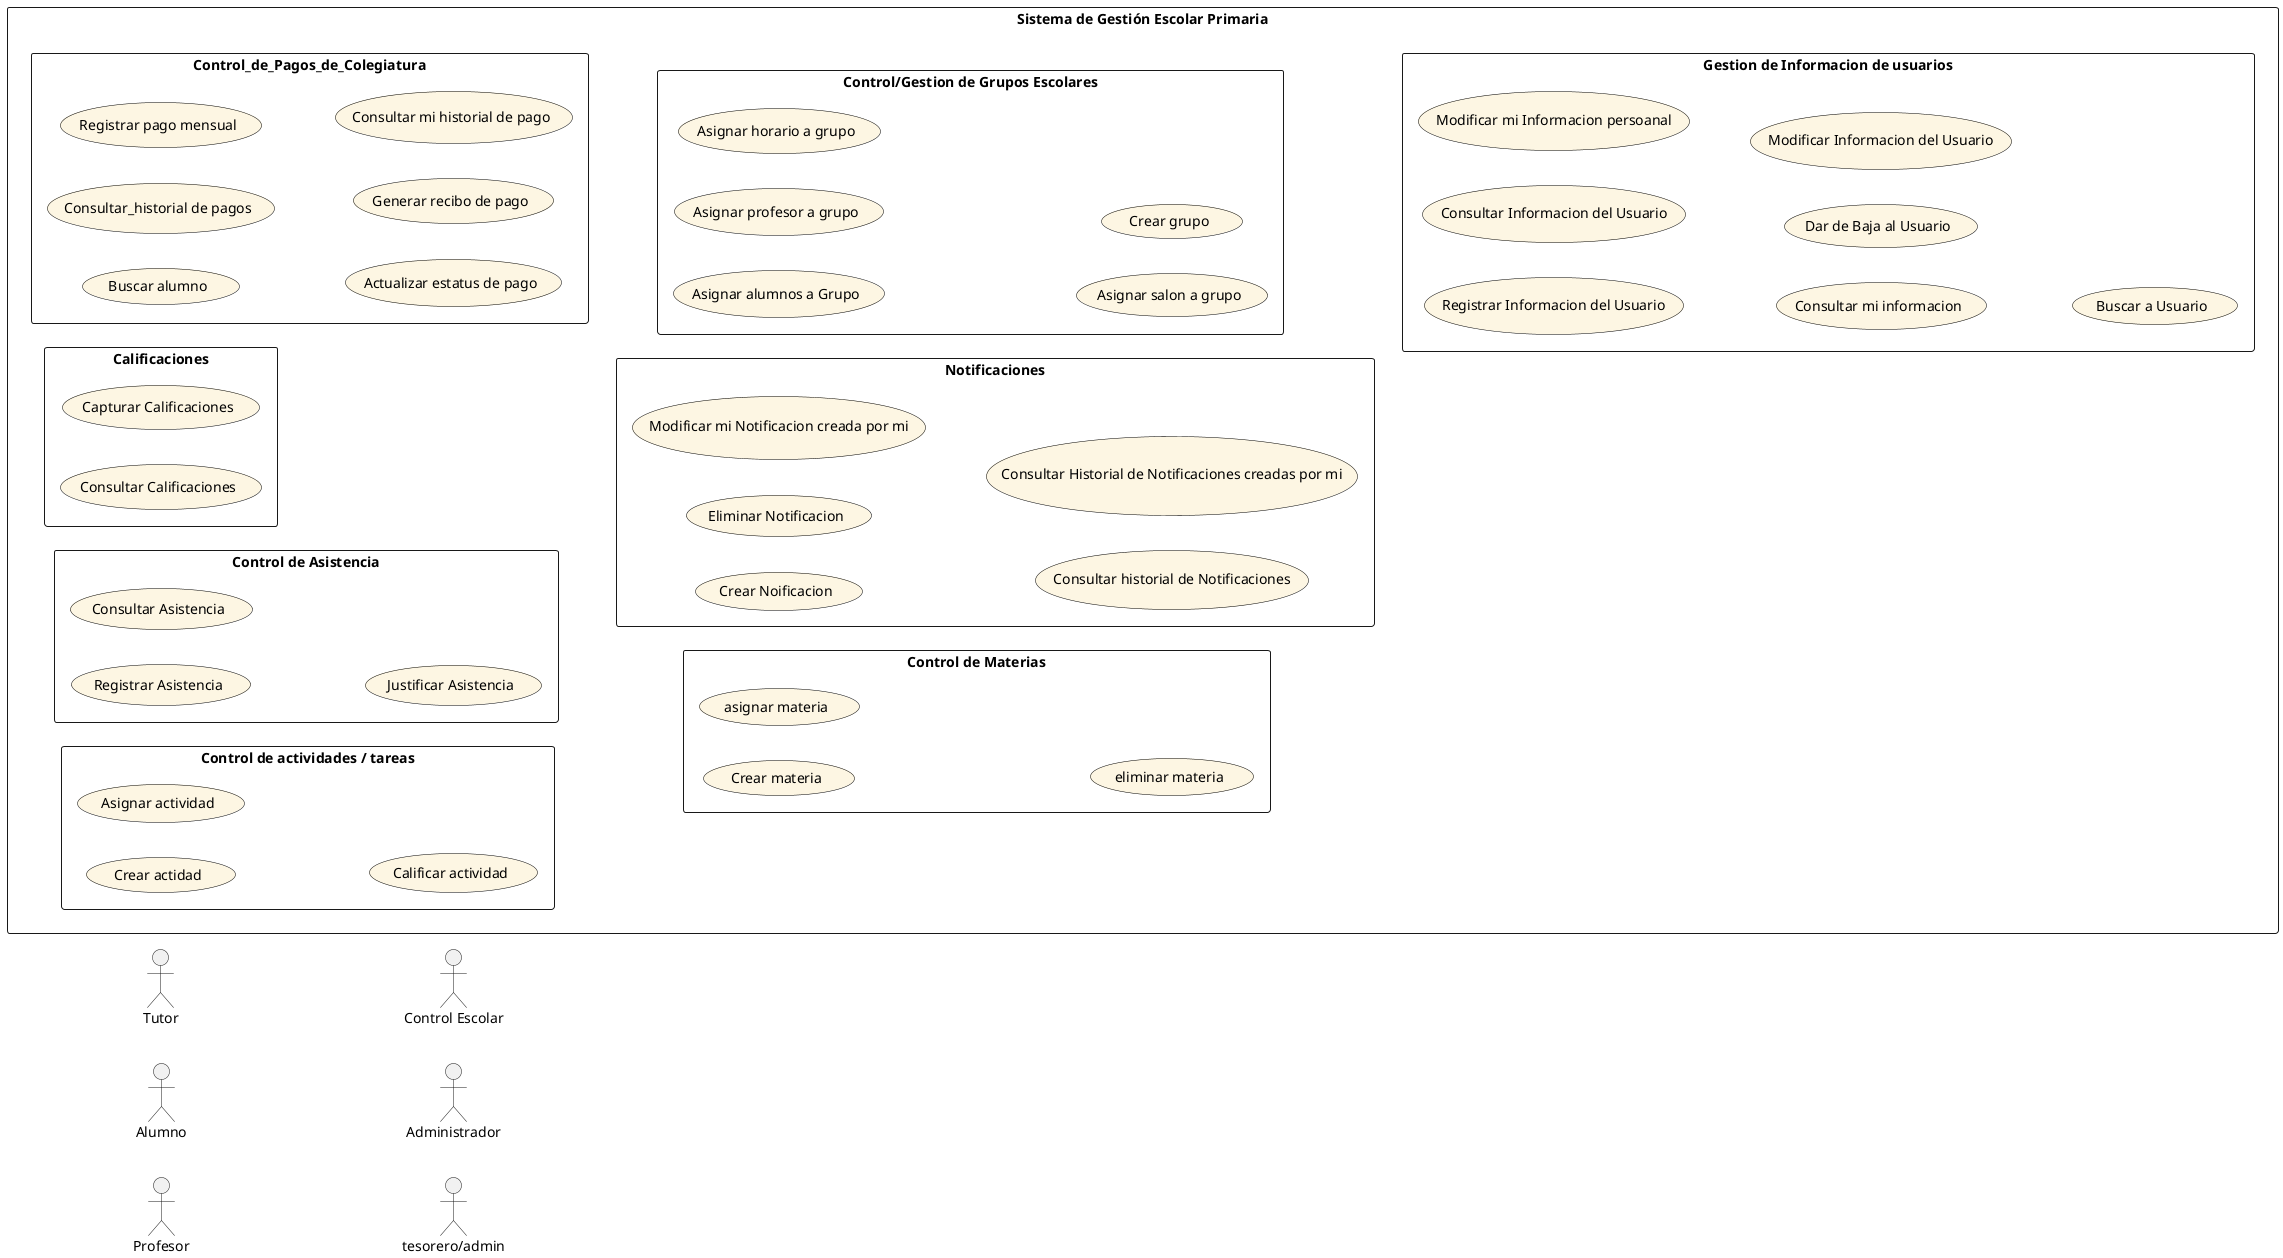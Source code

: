 @startuml
left to right direction
skinparam packageStyle rectangle
skinparam usecase {
  BackgroundColor #FDF6E3
  BorderColor Black
  ArrowColor Black
}

actor Tutor as T
actor Alumno as AL
actor Profesor as P
actor "Control Escolar" as CE
actor Administrador as A
actor "tesorero/admin" as Cuentas

rectangle "Sistema de Gestión Escolar Primaria" {

  package "Control_de_Pagos_de_Colegiatura" {
  usecase "Buscar alumno" as UC50
  usecase "Consultar_historial de pagos" as UC51
  usecase "Registrar pago mensual" as UC52
  usecase "Actualizar estatus de pago" as UC53
  usecase "Generar recibo de pago" as UC54
  usecase "Consultar mi historial de pago" as UC55
   }



  

  package "Calificaciones" {
    usecase "Capturar Calificaciones" as UC10
    usecase "Consultar Calificaciones" as UC11
  }

  package "Control de Asistencia" {
    usecase "Registrar Asistencia" as UC8
    usecase "Consultar Asistencia" as UC9
    usecase "Justificar Asistencia" as UC24
  }

  package "Control de actividades / tareas" {
    usecase "Crear actidad" as UC15
    usecase "Asignar actividad" as UC16
    usecase "Calificar actividad" as UC17
  }

  package "Control/Gestion de Grupos Escolares" {
   
  usecase "Asignar alumnos a Grupo" as UC101
  usecase "Asignar profesor a grupo" as UC202
  usecase "Asignar horario a grupo" as UC303
  usecase "Asignar salon a grupo"  as UC404 
  usecase "Crear grupo" as UC5
  }

  package "Notificaciones" {
    usecase "Crear Noificacion" as UC112
usecase "Eliminar Notificacion" as UC223
usecase "Modificar mi Notificacion creada por mi" as UC224
usecase "Enviar Notificacion" as UC225
' Los casos de consultar aun no estan bien definidos
usecase "Consultar historial de Notificaciones" as UC225
usecase "Consultar Historial de Notificaciones creadas por mi" as UC226
  }

  package "Control de Materias" {
    usecase "Crear materia" as UC21
    usecase "asignar materia" as UC22
    usecase "eliminar materia" as UC23
  }

  package "Gestion de Informacion de usuarios" {
    usecase "Registrar Informacion del Usuario" as UC111
usecase "Consultar Informacion del Usuario" as UC222
usecase "Modificar mi Informacion persoanal" as UC333
usecase "Consultar mi informacion" as UC444
usecase "Dar de Baja al Usuario" as UC555
usecase "Modificar Informacion del Usuario" as UC666
usecase "Buscar a Usuario" as UC777
  }
}

' Relaciones con actores

@enduml